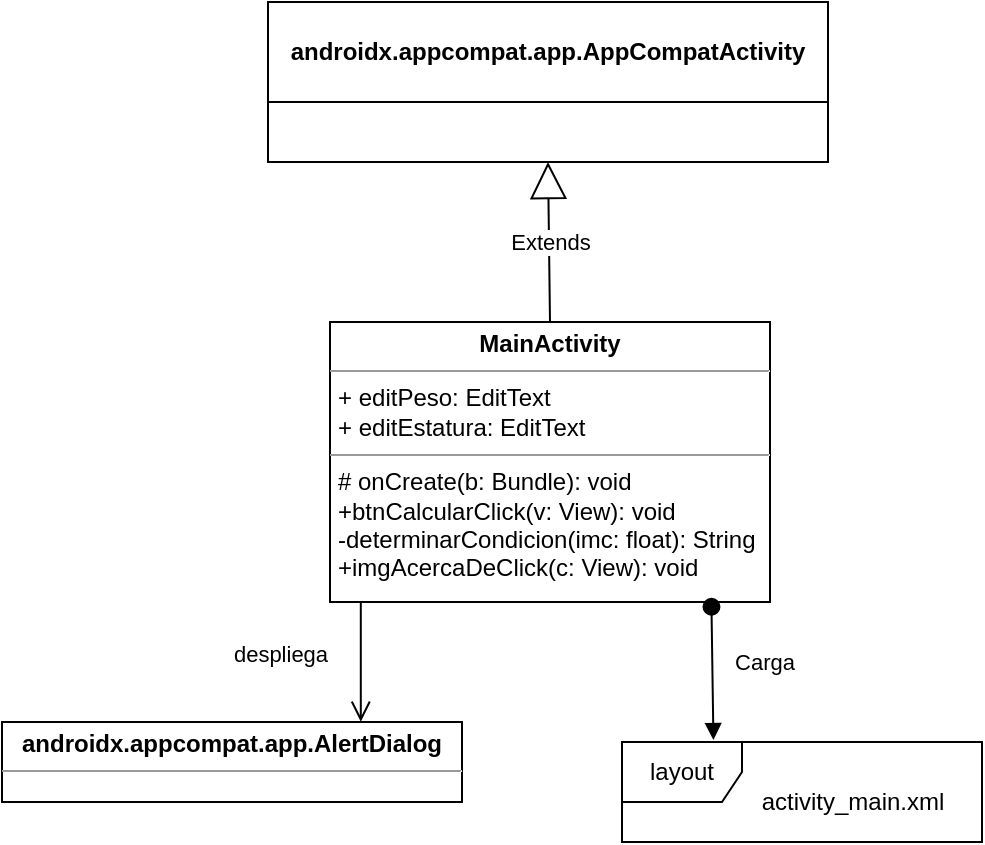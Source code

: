 <mxfile version="12.7.3" type="github"><diagram id="C5RBs43oDa-KdzZeNtuy" name="Page-1"><mxGraphModel dx="1102" dy="614" grid="1" gridSize="10" guides="1" tooltips="1" connect="1" arrows="1" fold="1" page="1" pageScale="1" pageWidth="827" pageHeight="1169" math="0" shadow="0"><root><mxCell id="WIyWlLk6GJQsqaUBKTNV-0"/><mxCell id="WIyWlLk6GJQsqaUBKTNV-1" parent="WIyWlLk6GJQsqaUBKTNV-0"/><mxCell id="NiOy6NmLdBkW9BlmTM3s-1" value="&lt;b&gt;androidx.appcompat.app.AppCompatActivity&lt;/b&gt;" style="swimlane;fontStyle=0;childLayout=stackLayout;horizontal=1;startSize=50;fillColor=none;horizontalStack=0;resizeParent=1;resizeParentMax=0;resizeLast=0;collapsible=1;marginBottom=0;whiteSpace=wrap;html=1;" vertex="1" parent="WIyWlLk6GJQsqaUBKTNV-1"><mxGeometry x="273" y="70" width="280" height="80" as="geometry"/></mxCell><mxCell id="NiOy6NmLdBkW9BlmTM3s-17" value="&lt;p style=&quot;margin: 0px ; margin-top: 4px ; text-align: center&quot;&gt;&lt;b&gt;MainActivity&lt;/b&gt;&lt;/p&gt;&lt;hr size=&quot;1&quot;&gt;&lt;p style=&quot;margin: 0px ; margin-left: 4px&quot;&gt;+ editPeso: EditText&lt;/p&gt;&lt;p style=&quot;margin: 0px ; margin-left: 4px&quot;&gt;+ editEstatura: EditText&lt;/p&gt;&lt;hr size=&quot;1&quot;&gt;&lt;p style=&quot;margin: 0px ; margin-left: 4px&quot;&gt;# onCreate(b: Bundle): void&lt;/p&gt;&lt;p style=&quot;margin: 0px ; margin-left: 4px&quot;&gt;+btnCalcularClick(v: View): void&lt;/p&gt;&lt;p style=&quot;margin: 0px ; margin-left: 4px&quot;&gt;-determinarCondicion(imc: float): String&lt;/p&gt;&lt;p style=&quot;margin: 0px ; margin-left: 4px&quot;&gt;+imgAcercaDeClick(c: View): void&lt;/p&gt;&lt;p style=&quot;margin: 0px ; margin-left: 4px&quot;&gt;&lt;br&gt;&lt;/p&gt;" style="verticalAlign=top;align=left;overflow=fill;fontSize=12;fontFamily=Helvetica;html=1;" vertex="1" parent="WIyWlLk6GJQsqaUBKTNV-1"><mxGeometry x="304" y="230" width="220" height="140" as="geometry"/></mxCell><mxCell id="NiOy6NmLdBkW9BlmTM3s-18" value="Extends" style="endArrow=block;endSize=16;endFill=0;html=1;exitX=0.5;exitY=0;exitDx=0;exitDy=0;entryX=0.5;entryY=1;entryDx=0;entryDy=0;" edge="1" parent="WIyWlLk6GJQsqaUBKTNV-1" source="NiOy6NmLdBkW9BlmTM3s-17" target="NiOy6NmLdBkW9BlmTM3s-1"><mxGeometry width="160" relative="1" as="geometry"><mxPoint x="310" y="300" as="sourcePoint"/><mxPoint x="470" y="300" as="targetPoint"/></mxGeometry></mxCell><mxCell id="NiOy6NmLdBkW9BlmTM3s-19" value="&lt;p style=&quot;margin: 0px ; margin-top: 4px ; text-align: center&quot;&gt;&lt;b&gt;androidx.appcompat.app.AlertDialog&lt;/b&gt;&lt;br&gt;&lt;/p&gt;&lt;hr size=&quot;1&quot;&gt;&lt;p style=&quot;margin: 0px ; margin-left: 4px&quot;&gt;&lt;br&gt;&lt;/p&gt;" style="verticalAlign=top;align=left;overflow=fill;fontSize=12;fontFamily=Helvetica;html=1;" vertex="1" parent="WIyWlLk6GJQsqaUBKTNV-1"><mxGeometry x="140" y="430" width="230" height="40" as="geometry"/></mxCell><mxCell id="NiOy6NmLdBkW9BlmTM3s-20" value="despliega" style="html=1;verticalAlign=bottom;endArrow=open;endSize=8;exitX=0.07;exitY=1.001;exitDx=0;exitDy=0;exitPerimeter=0;entryX=0.78;entryY=-0.004;entryDx=0;entryDy=0;entryPerimeter=0;" edge="1" parent="WIyWlLk6GJQsqaUBKTNV-1" source="NiOy6NmLdBkW9BlmTM3s-17" target="NiOy6NmLdBkW9BlmTM3s-19"><mxGeometry x="0.179" y="-40" relative="1" as="geometry"><mxPoint x="430" y="410" as="sourcePoint"/><mxPoint x="350" y="410" as="targetPoint"/><mxPoint as="offset"/></mxGeometry></mxCell><mxCell id="NiOy6NmLdBkW9BlmTM3s-24" value="layout" style="shape=umlFrame;whiteSpace=wrap;html=1;" vertex="1" parent="WIyWlLk6GJQsqaUBKTNV-1"><mxGeometry x="450" y="440" width="180" height="50" as="geometry"/></mxCell><mxCell id="NiOy6NmLdBkW9BlmTM3s-26" value="activity_main.xml" style="text;html=1;align=center;verticalAlign=middle;resizable=0;points=[];autosize=1;" vertex="1" parent="WIyWlLk6GJQsqaUBKTNV-1"><mxGeometry x="510" y="460" width="110" height="20" as="geometry"/></mxCell><mxCell id="NiOy6NmLdBkW9BlmTM3s-28" value="Carga" style="html=1;verticalAlign=bottom;startArrow=oval;startFill=1;endArrow=block;startSize=8;exitX=0.867;exitY=1.017;exitDx=0;exitDy=0;exitPerimeter=0;entryX=0.254;entryY=-0.02;entryDx=0;entryDy=0;entryPerimeter=0;" edge="1" parent="WIyWlLk6GJQsqaUBKTNV-1" source="NiOy6NmLdBkW9BlmTM3s-17" target="NiOy6NmLdBkW9BlmTM3s-24"><mxGeometry x="0.116" y="26" width="60" relative="1" as="geometry"><mxPoint x="530" y="400" as="sourcePoint"/><mxPoint x="590" y="400" as="targetPoint"/><mxPoint as="offset"/></mxGeometry></mxCell></root></mxGraphModel></diagram></mxfile>